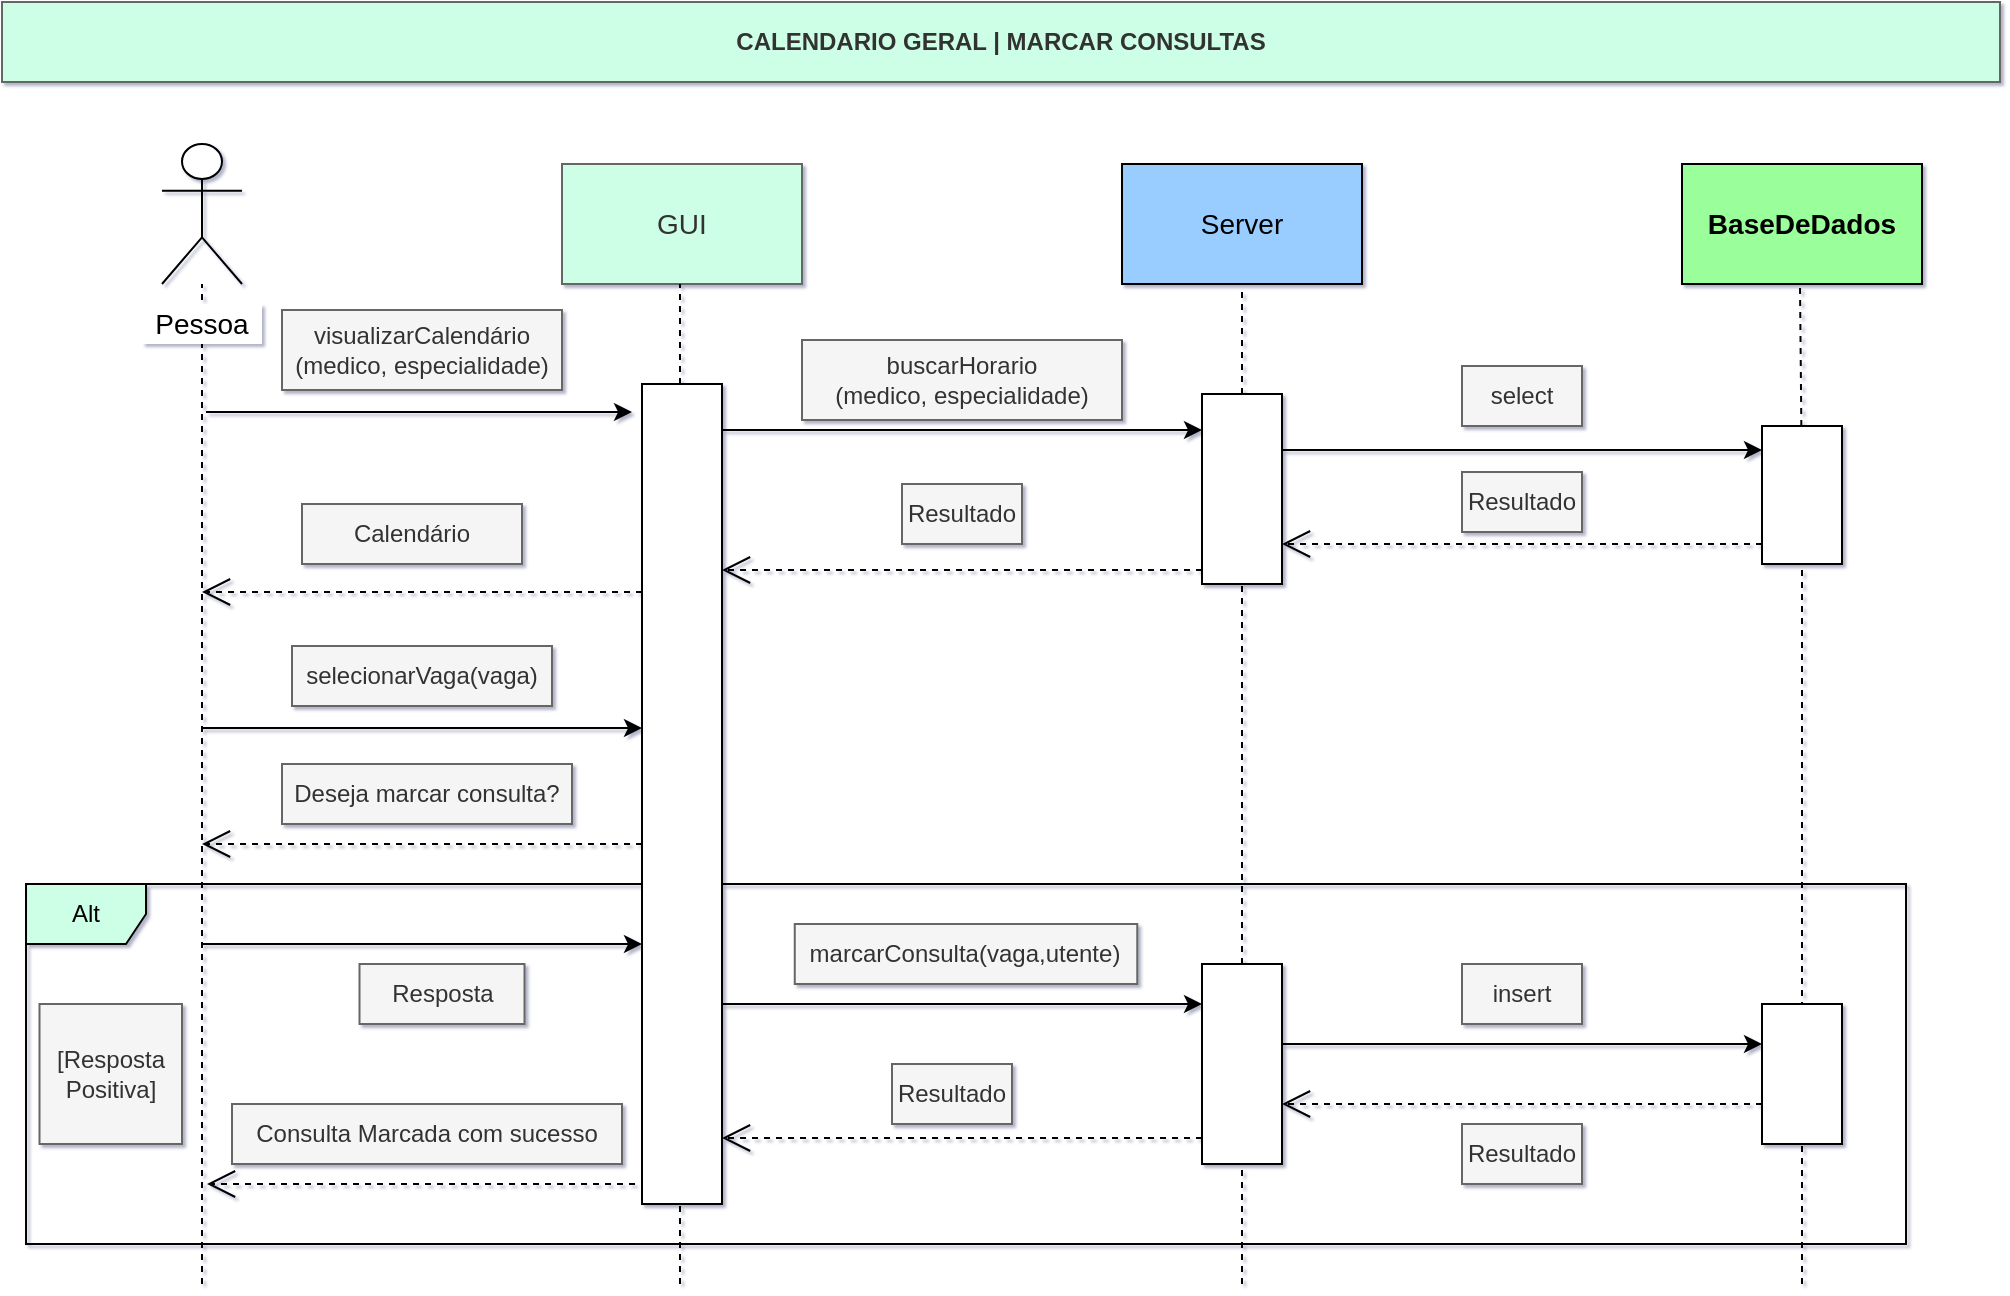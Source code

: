 <mxfile version="14.2.7" type="device"><diagram id="AsH_5SjAXSJHShSrWKoF" name="Page-1"><mxGraphModel dx="444" dy="473" grid="1" gridSize="10" guides="1" tooltips="1" connect="0" arrows="1" fold="1" page="1" pageScale="1" pageWidth="1169" pageHeight="827" math="0" shadow="1"><root><mxCell id="0"/><mxCell id="1" parent="0"/><mxCell id="I_HcevbqVgCWJk_JIcwJ-40" value="Alt" style="shape=umlFrame;whiteSpace=wrap;html=1;fillColor=#CDFFE7;" parent="1" vertex="1"><mxGeometry x="92.01" y="480" width="940" height="180" as="geometry"/></mxCell><mxCell id="yt4L-jeNNCaIfQfXymkX-1" value="" style="shape=umlActor;verticalLabelPosition=bottom;verticalAlign=top;html=1;outlineConnect=0;" parent="1" vertex="1"><mxGeometry x="160" y="110" width="40" height="70" as="geometry"/></mxCell><mxCell id="yt4L-jeNNCaIfQfXymkX-6" value="&lt;b&gt;CALENDARIO GERAL | MARCAR CONSULTAS&lt;/b&gt;" style="text;html=1;align=center;verticalAlign=middle;whiteSpace=wrap;rounded=0;strokeColor=#666666;fontColor=#333333;fillColor=#CDFFE7;" parent="1" vertex="1"><mxGeometry x="80" y="39" width="999" height="40" as="geometry"/></mxCell><mxCell id="tvffZK_oMYYl_4dd8lyw-1" value="&lt;font style=&quot;font-size: 14px&quot;&gt;Server&lt;/font&gt;" style="rounded=0;whiteSpace=wrap;html=1;fillColor=#9ACDFF;" parent="1" vertex="1"><mxGeometry x="640" y="120" width="120" height="60" as="geometry"/></mxCell><mxCell id="tvffZK_oMYYl_4dd8lyw-2" value="&lt;span style=&quot;font-size: 14px&quot;&gt;&lt;b&gt;BaseDeDados&lt;/b&gt;&lt;/span&gt;" style="rounded=0;whiteSpace=wrap;html=1;fillColor=#9AFF9A;" parent="1" vertex="1"><mxGeometry x="920" y="120" width="120" height="60" as="geometry"/></mxCell><mxCell id="tvffZK_oMYYl_4dd8lyw-3" value="" style="endArrow=none;dashed=1;html=1;rounded=1;" parent="1" target="yt4L-jeNNCaIfQfXymkX-1" edge="1"><mxGeometry width="50" height="50" relative="1" as="geometry"><mxPoint x="180" y="680" as="sourcePoint"/><mxPoint x="180" y="210" as="targetPoint"/></mxGeometry></mxCell><mxCell id="tvffZK_oMYYl_4dd8lyw-6" value="&lt;font style=&quot;font-size: 14px&quot;&gt;Pessoa&lt;/font&gt;" style="text;html=1;align=center;verticalAlign=middle;whiteSpace=wrap;rounded=0;fillColor=#ffffff;" parent="1" vertex="1"><mxGeometry x="150" y="190" width="60" height="20" as="geometry"/></mxCell><mxCell id="tvffZK_oMYYl_4dd8lyw-9" value="" style="endArrow=none;dashed=1;html=1;rounded=1;" parent="1" source="I_HcevbqVgCWJk_JIcwJ-18" edge="1"><mxGeometry width="50" height="50" relative="1" as="geometry"><mxPoint x="979" y="800" as="sourcePoint"/><mxPoint x="979" y="180" as="targetPoint"/></mxGeometry></mxCell><mxCell id="tvffZK_oMYYl_4dd8lyw-10" value="&lt;font style=&quot;font-size: 14px&quot;&gt;GUI&lt;/font&gt;" style="rounded=0;whiteSpace=wrap;html=1;strokeColor=#666666;fontColor=#333333;fillColor=#CDFFE7;" parent="1" vertex="1"><mxGeometry x="360" y="120" width="120" height="60" as="geometry"/></mxCell><mxCell id="tvffZK_oMYYl_4dd8lyw-11" value="" style="endArrow=none;dashed=1;html=1;rounded=1;" parent="1" edge="1"><mxGeometry width="50" height="50" relative="1" as="geometry"><mxPoint x="419" y="680" as="sourcePoint"/><mxPoint x="419" y="180" as="targetPoint"/></mxGeometry></mxCell><mxCell id="W52ST7gWvC9Ii1twbOVq-1" value="" style="endArrow=none;dashed=1;html=1;rounded=1;" parent="1" source="I_HcevbqVgCWJk_JIcwJ-16" edge="1"><mxGeometry width="50" height="50" relative="1" as="geometry"><mxPoint x="700" y="803.5" as="sourcePoint"/><mxPoint x="700" y="183.5" as="targetPoint"/></mxGeometry></mxCell><mxCell id="I_HcevbqVgCWJk_JIcwJ-1" value="" style="endArrow=classic;html=1;" parent="1" edge="1"><mxGeometry width="50" height="50" relative="1" as="geometry"><mxPoint x="182" y="244" as="sourcePoint"/><mxPoint x="395" y="244" as="targetPoint"/></mxGeometry></mxCell><mxCell id="I_HcevbqVgCWJk_JIcwJ-2" value="visualizarCalendário (medico, especialidade)" style="text;html=1;strokeColor=#666666;align=center;verticalAlign=middle;whiteSpace=wrap;rounded=0;fillColor=#f5f5f5;fontColor=#333333;" parent="1" vertex="1"><mxGeometry x="220" y="193" width="140" height="40" as="geometry"/></mxCell><mxCell id="I_HcevbqVgCWJk_JIcwJ-5" value="" style="endArrow=classic;html=1;" parent="1" edge="1"><mxGeometry width="50" height="50" relative="1" as="geometry"><mxPoint x="440" y="253" as="sourcePoint"/><mxPoint x="680" y="253" as="targetPoint"/></mxGeometry></mxCell><mxCell id="I_HcevbqVgCWJk_JIcwJ-6" value="buscarHorario&lt;br&gt;(medico, especialidade)" style="text;html=1;strokeColor=#666666;align=center;verticalAlign=middle;whiteSpace=wrap;rounded=0;fillColor=#f5f5f5;fontColor=#333333;" parent="1" vertex="1"><mxGeometry x="480" y="208" width="160" height="40" as="geometry"/></mxCell><mxCell id="I_HcevbqVgCWJk_JIcwJ-7" value="" style="endArrow=classic;html=1;" parent="1" edge="1"><mxGeometry width="50" height="50" relative="1" as="geometry"><mxPoint x="720" y="263" as="sourcePoint"/><mxPoint x="960" y="263" as="targetPoint"/></mxGeometry></mxCell><mxCell id="I_HcevbqVgCWJk_JIcwJ-8" value="select" style="text;html=1;strokeColor=#666666;align=center;verticalAlign=middle;whiteSpace=wrap;rounded=0;fillColor=#f5f5f5;fontColor=#333333;" parent="1" vertex="1"><mxGeometry x="810" y="221" width="60" height="30" as="geometry"/></mxCell><mxCell id="I_HcevbqVgCWJk_JIcwJ-9" value="" style="endArrow=open;endFill=1;endSize=12;html=1;dashed=1;" parent="1" edge="1"><mxGeometry width="160" relative="1" as="geometry"><mxPoint x="960" y="310" as="sourcePoint"/><mxPoint x="720" y="310" as="targetPoint"/></mxGeometry></mxCell><mxCell id="I_HcevbqVgCWJk_JIcwJ-10" value="" style="endArrow=open;endFill=1;endSize=12;html=1;dashed=1;" parent="1" edge="1"><mxGeometry width="160" relative="1" as="geometry"><mxPoint x="680" y="323" as="sourcePoint"/><mxPoint x="440" y="323" as="targetPoint"/></mxGeometry></mxCell><mxCell id="I_HcevbqVgCWJk_JIcwJ-11" value="" style="endArrow=open;endFill=1;endSize=12;html=1;dashed=1;" parent="1" edge="1"><mxGeometry width="160" relative="1" as="geometry"><mxPoint x="400" y="334" as="sourcePoint"/><mxPoint x="180" y="334" as="targetPoint"/></mxGeometry></mxCell><mxCell id="I_HcevbqVgCWJk_JIcwJ-12" value="Resultado" style="text;html=1;strokeColor=#666666;align=center;verticalAlign=middle;whiteSpace=wrap;rounded=0;fillColor=#f5f5f5;fontColor=#333333;" parent="1" vertex="1"><mxGeometry x="810" y="274" width="60" height="30" as="geometry"/></mxCell><mxCell id="I_HcevbqVgCWJk_JIcwJ-13" value="Resultado" style="text;html=1;strokeColor=#666666;align=center;verticalAlign=middle;whiteSpace=wrap;rounded=0;fillColor=#f5f5f5;fontColor=#333333;" parent="1" vertex="1"><mxGeometry x="530" y="280" width="60" height="30" as="geometry"/></mxCell><mxCell id="I_HcevbqVgCWJk_JIcwJ-14" value="Calendário" style="text;html=1;strokeColor=#666666;align=center;verticalAlign=middle;whiteSpace=wrap;rounded=0;fillColor=#f5f5f5;fontColor=#333333;" parent="1" vertex="1"><mxGeometry x="230" y="290" width="110" height="30" as="geometry"/></mxCell><mxCell id="I_HcevbqVgCWJk_JIcwJ-16" value="" style="rounded=0;whiteSpace=wrap;html=1;" parent="1" vertex="1"><mxGeometry x="680" y="235" width="40" height="95" as="geometry"/></mxCell><mxCell id="I_HcevbqVgCWJk_JIcwJ-17" value="" style="endArrow=none;dashed=1;html=1;rounded=1;" parent="1" source="I_HcevbqVgCWJk_JIcwJ-44" target="I_HcevbqVgCWJk_JIcwJ-16" edge="1"><mxGeometry width="50" height="50" relative="1" as="geometry"><mxPoint x="700" y="803.5" as="sourcePoint"/><mxPoint x="700" y="183.5" as="targetPoint"/></mxGeometry></mxCell><mxCell id="I_HcevbqVgCWJk_JIcwJ-18" value="" style="rounded=0;whiteSpace=wrap;html=1;" parent="1" vertex="1"><mxGeometry x="960" y="251" width="40" height="69" as="geometry"/></mxCell><mxCell id="I_HcevbqVgCWJk_JIcwJ-19" value="" style="endArrow=none;dashed=1;html=1;rounded=1;" parent="1" target="I_HcevbqVgCWJk_JIcwJ-18" edge="1"><mxGeometry width="50" height="50" relative="1" as="geometry"><mxPoint x="980" y="680" as="sourcePoint"/><mxPoint x="979" y="180" as="targetPoint"/></mxGeometry></mxCell><mxCell id="I_HcevbqVgCWJk_JIcwJ-20" value="" style="endArrow=classic;html=1;" parent="1" edge="1"><mxGeometry width="50" height="50" relative="1" as="geometry"><mxPoint x="180" y="402" as="sourcePoint"/><mxPoint x="400" y="402" as="targetPoint"/></mxGeometry></mxCell><mxCell id="I_HcevbqVgCWJk_JIcwJ-21" value="selecionarVaga(vaga)" style="text;html=1;strokeColor=#666666;align=center;verticalAlign=middle;whiteSpace=wrap;rounded=0;fillColor=#f5f5f5;fontColor=#333333;" parent="1" vertex="1"><mxGeometry x="225" y="361" width="130" height="30" as="geometry"/></mxCell><mxCell id="I_HcevbqVgCWJk_JIcwJ-22" value="" style="endArrow=open;endFill=1;endSize=12;html=1;dashed=1;" parent="1" edge="1"><mxGeometry width="160" relative="1" as="geometry"><mxPoint x="400" y="460" as="sourcePoint"/><mxPoint x="180" y="460" as="targetPoint"/></mxGeometry></mxCell><mxCell id="I_HcevbqVgCWJk_JIcwJ-23" value="Deseja marcar consulta?" style="text;html=1;strokeColor=#666666;align=center;verticalAlign=middle;whiteSpace=wrap;rounded=0;fillColor=#f5f5f5;fontColor=#333333;" parent="1" vertex="1"><mxGeometry x="220" y="420" width="145" height="30" as="geometry"/></mxCell><mxCell id="I_HcevbqVgCWJk_JIcwJ-24" value="" style="endArrow=classic;html=1;" parent="1" edge="1"><mxGeometry width="50" height="50" relative="1" as="geometry"><mxPoint x="180" y="510" as="sourcePoint"/><mxPoint x="400" y="510" as="targetPoint"/></mxGeometry></mxCell><mxCell id="I_HcevbqVgCWJk_JIcwJ-26" value="" style="endArrow=classic;html=1;" parent="1" edge="1"><mxGeometry width="50" height="50" relative="1" as="geometry"><mxPoint x="440" y="540" as="sourcePoint"/><mxPoint x="680" y="540" as="targetPoint"/></mxGeometry></mxCell><mxCell id="I_HcevbqVgCWJk_JIcwJ-27" value="" style="endArrow=classic;html=1;" parent="1" edge="1"><mxGeometry width="50" height="50" relative="1" as="geometry"><mxPoint x="720" y="560" as="sourcePoint"/><mxPoint x="960" y="560" as="targetPoint"/></mxGeometry></mxCell><mxCell id="I_HcevbqVgCWJk_JIcwJ-28" value="" style="endArrow=open;endFill=1;endSize=12;html=1;dashed=1;" parent="1" edge="1"><mxGeometry width="160" relative="1" as="geometry"><mxPoint x="960" y="590" as="sourcePoint"/><mxPoint x="720" y="590" as="targetPoint"/></mxGeometry></mxCell><mxCell id="I_HcevbqVgCWJk_JIcwJ-29" value="Resultado" style="text;html=1;strokeColor=#666666;align=center;verticalAlign=middle;whiteSpace=wrap;rounded=0;fillColor=#f5f5f5;fontColor=#333333;" parent="1" vertex="1"><mxGeometry x="810" y="600" width="60" height="30" as="geometry"/></mxCell><mxCell id="I_HcevbqVgCWJk_JIcwJ-30" value="insert" style="text;html=1;strokeColor=#666666;align=center;verticalAlign=middle;whiteSpace=wrap;rounded=0;fillColor=#f5f5f5;fontColor=#333333;" parent="1" vertex="1"><mxGeometry x="810" y="520" width="60" height="30" as="geometry"/></mxCell><mxCell id="I_HcevbqVgCWJk_JIcwJ-31" value="" style="endArrow=open;endFill=1;endSize=12;html=1;dashed=1;" parent="1" edge="1"><mxGeometry width="160" relative="1" as="geometry"><mxPoint x="680" y="607" as="sourcePoint"/><mxPoint x="440" y="607" as="targetPoint"/></mxGeometry></mxCell><mxCell id="I_HcevbqVgCWJk_JIcwJ-32" value="" style="endArrow=open;endFill=1;endSize=12;html=1;dashed=1;" parent="1" edge="1"><mxGeometry width="160" relative="1" as="geometry"><mxPoint x="402.5" y="630" as="sourcePoint"/><mxPoint x="182.5" y="630" as="targetPoint"/></mxGeometry></mxCell><mxCell id="I_HcevbqVgCWJk_JIcwJ-33" value="Resultado" style="text;html=1;strokeColor=#666666;align=center;verticalAlign=middle;whiteSpace=wrap;rounded=0;fillColor=#f5f5f5;fontColor=#333333;" parent="1" vertex="1"><mxGeometry x="525" y="570" width="60" height="30" as="geometry"/></mxCell><mxCell id="I_HcevbqVgCWJk_JIcwJ-35" value="Consulta Marcada com sucesso" style="text;html=1;strokeColor=#666666;align=center;verticalAlign=middle;whiteSpace=wrap;rounded=0;fillColor=#f5f5f5;fontColor=#333333;" parent="1" vertex="1"><mxGeometry x="195" y="590" width="195" height="30" as="geometry"/></mxCell><mxCell id="I_HcevbqVgCWJk_JIcwJ-36" value="Resposta" style="text;html=1;strokeColor=#666666;align=center;verticalAlign=middle;whiteSpace=wrap;rounded=0;fillColor=#f5f5f5;fontColor=#333333;" parent="1" vertex="1"><mxGeometry x="258.75" y="520" width="82.5" height="30" as="geometry"/></mxCell><mxCell id="I_HcevbqVgCWJk_JIcwJ-37" value="marcarConsulta(vaga,utente)" style="text;html=1;strokeColor=#666666;align=center;verticalAlign=middle;whiteSpace=wrap;rounded=0;fillColor=#f5f5f5;fontColor=#333333;" parent="1" vertex="1"><mxGeometry x="476.38" y="500" width="171.25" height="30" as="geometry"/></mxCell><mxCell id="I_HcevbqVgCWJk_JIcwJ-42" value="[Resposta&lt;br&gt;Positiva]" style="text;html=1;strokeColor=#666666;align=center;verticalAlign=middle;whiteSpace=wrap;rounded=0;fillColor=#f5f5f5;fontColor=#333333;" parent="1" vertex="1"><mxGeometry x="98.75" y="540" width="71.25" height="70" as="geometry"/></mxCell><mxCell id="I_HcevbqVgCWJk_JIcwJ-44" value="" style="rounded=0;whiteSpace=wrap;html=1;" parent="1" vertex="1"><mxGeometry x="680" y="520" width="40" height="100" as="geometry"/></mxCell><mxCell id="I_HcevbqVgCWJk_JIcwJ-45" value="" style="endArrow=none;dashed=1;html=1;rounded=1;" parent="1" target="I_HcevbqVgCWJk_JIcwJ-44" edge="1"><mxGeometry width="50" height="50" relative="1" as="geometry"><mxPoint x="700" y="680" as="sourcePoint"/><mxPoint x="700" y="330" as="targetPoint"/></mxGeometry></mxCell><mxCell id="I_HcevbqVgCWJk_JIcwJ-46" value="" style="rounded=0;whiteSpace=wrap;html=1;" parent="1" vertex="1"><mxGeometry x="960" y="540" width="40" height="70" as="geometry"/></mxCell><mxCell id="I_HcevbqVgCWJk_JIcwJ-15" value="" style="rounded=0;whiteSpace=wrap;html=1;" parent="1" vertex="1"><mxGeometry x="400" y="230" width="40" height="410" as="geometry"/></mxCell></root></mxGraphModel></diagram></mxfile>